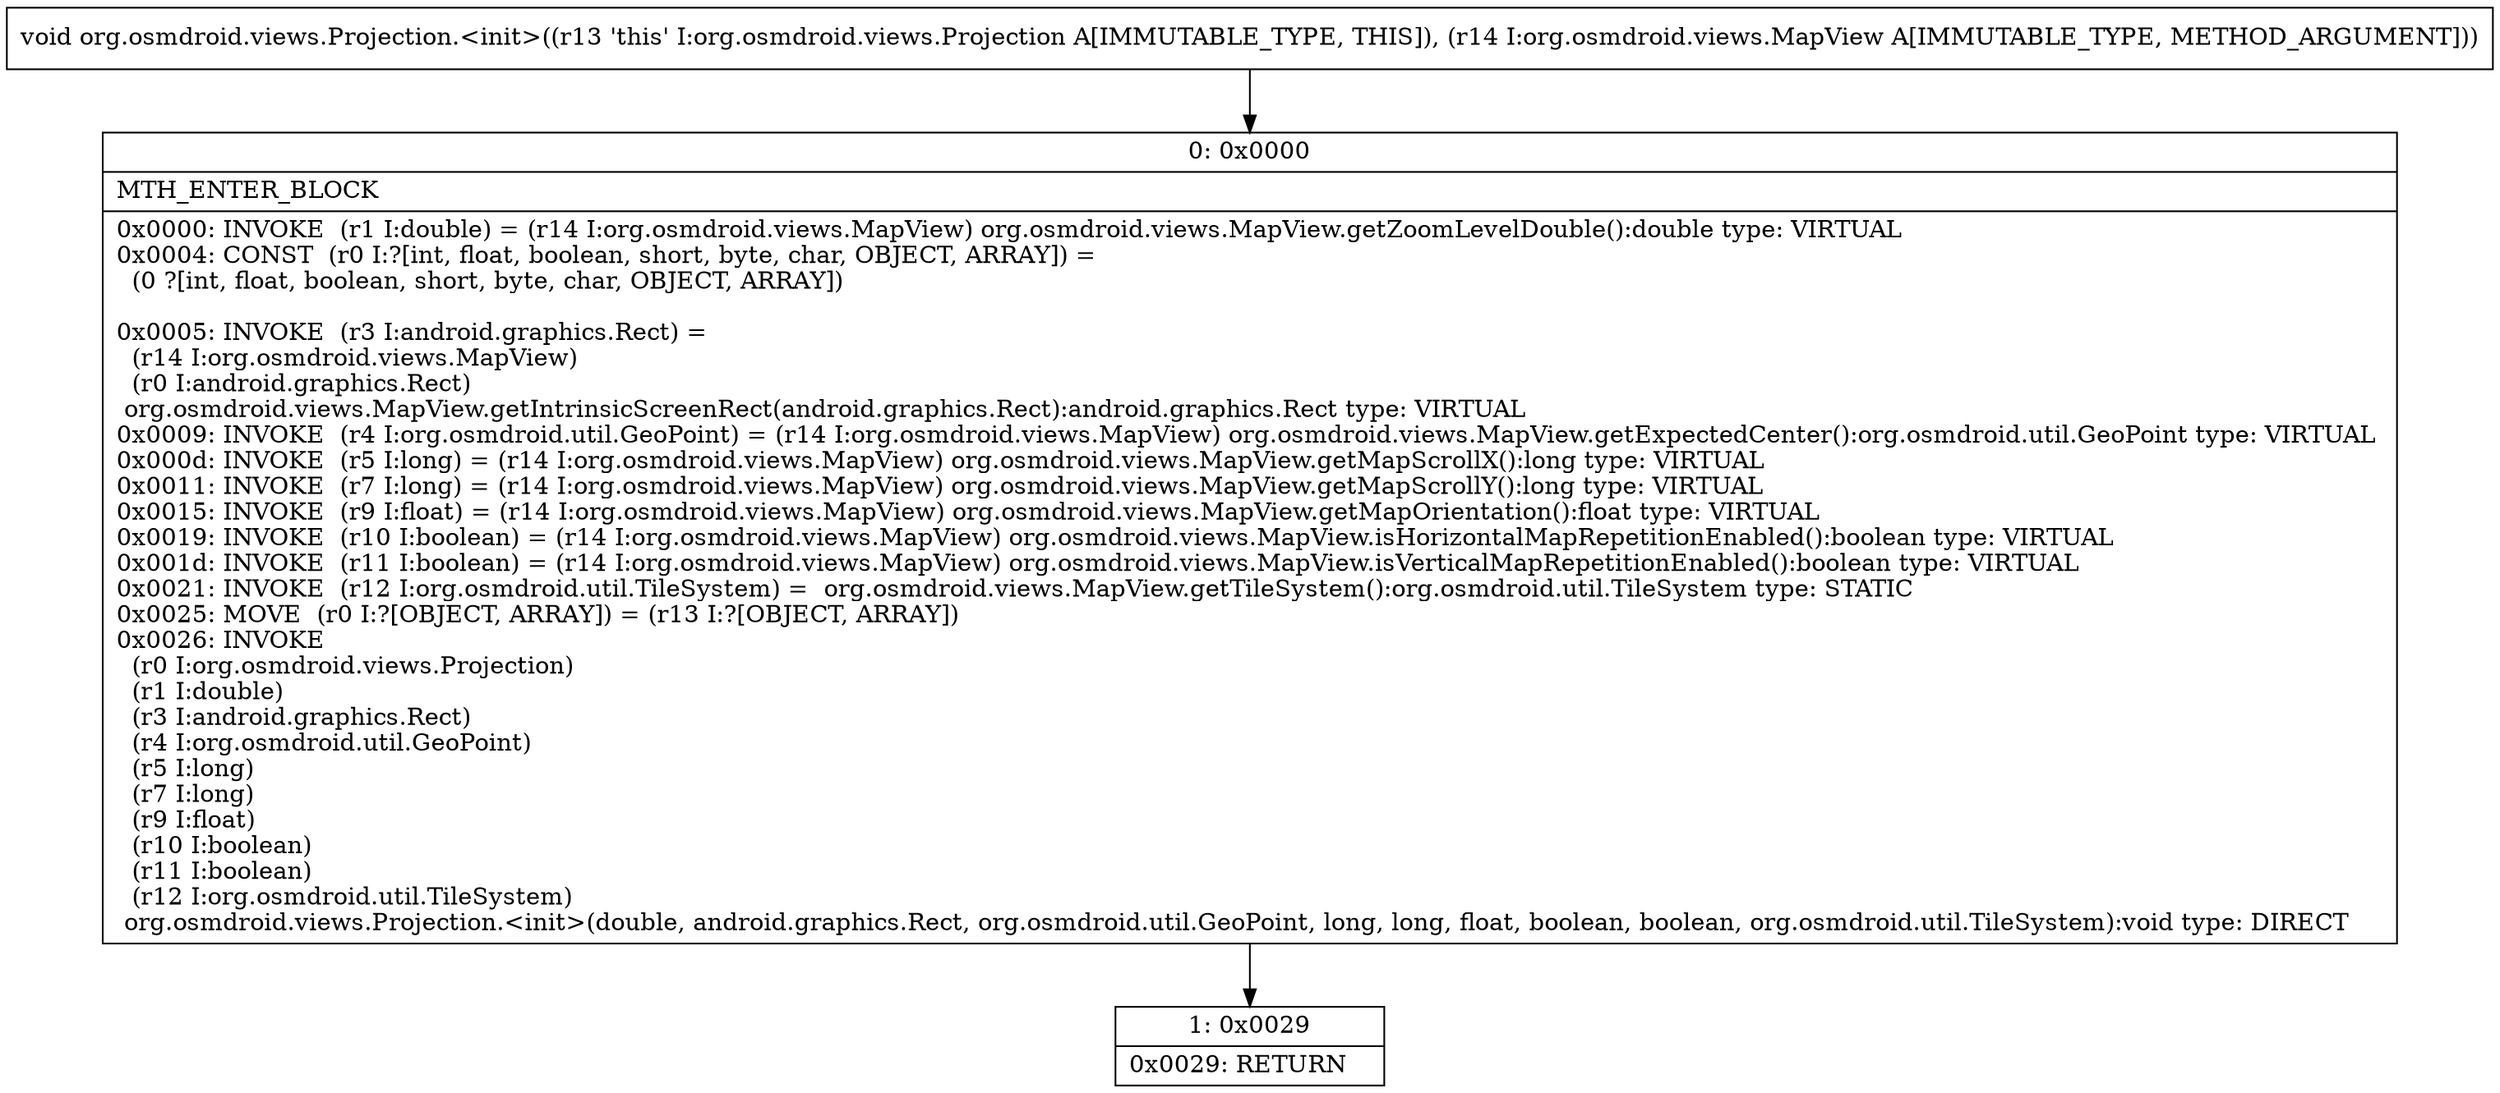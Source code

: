digraph "CFG fororg.osmdroid.views.Projection.\<init\>(Lorg\/osmdroid\/views\/MapView;)V" {
Node_0 [shape=record,label="{0\:\ 0x0000|MTH_ENTER_BLOCK\l|0x0000: INVOKE  (r1 I:double) = (r14 I:org.osmdroid.views.MapView) org.osmdroid.views.MapView.getZoomLevelDouble():double type: VIRTUAL \l0x0004: CONST  (r0 I:?[int, float, boolean, short, byte, char, OBJECT, ARRAY]) = \l  (0 ?[int, float, boolean, short, byte, char, OBJECT, ARRAY])\l \l0x0005: INVOKE  (r3 I:android.graphics.Rect) = \l  (r14 I:org.osmdroid.views.MapView)\l  (r0 I:android.graphics.Rect)\l org.osmdroid.views.MapView.getIntrinsicScreenRect(android.graphics.Rect):android.graphics.Rect type: VIRTUAL \l0x0009: INVOKE  (r4 I:org.osmdroid.util.GeoPoint) = (r14 I:org.osmdroid.views.MapView) org.osmdroid.views.MapView.getExpectedCenter():org.osmdroid.util.GeoPoint type: VIRTUAL \l0x000d: INVOKE  (r5 I:long) = (r14 I:org.osmdroid.views.MapView) org.osmdroid.views.MapView.getMapScrollX():long type: VIRTUAL \l0x0011: INVOKE  (r7 I:long) = (r14 I:org.osmdroid.views.MapView) org.osmdroid.views.MapView.getMapScrollY():long type: VIRTUAL \l0x0015: INVOKE  (r9 I:float) = (r14 I:org.osmdroid.views.MapView) org.osmdroid.views.MapView.getMapOrientation():float type: VIRTUAL \l0x0019: INVOKE  (r10 I:boolean) = (r14 I:org.osmdroid.views.MapView) org.osmdroid.views.MapView.isHorizontalMapRepetitionEnabled():boolean type: VIRTUAL \l0x001d: INVOKE  (r11 I:boolean) = (r14 I:org.osmdroid.views.MapView) org.osmdroid.views.MapView.isVerticalMapRepetitionEnabled():boolean type: VIRTUAL \l0x0021: INVOKE  (r12 I:org.osmdroid.util.TileSystem) =  org.osmdroid.views.MapView.getTileSystem():org.osmdroid.util.TileSystem type: STATIC \l0x0025: MOVE  (r0 I:?[OBJECT, ARRAY]) = (r13 I:?[OBJECT, ARRAY]) \l0x0026: INVOKE  \l  (r0 I:org.osmdroid.views.Projection)\l  (r1 I:double)\l  (r3 I:android.graphics.Rect)\l  (r4 I:org.osmdroid.util.GeoPoint)\l  (r5 I:long)\l  (r7 I:long)\l  (r9 I:float)\l  (r10 I:boolean)\l  (r11 I:boolean)\l  (r12 I:org.osmdroid.util.TileSystem)\l org.osmdroid.views.Projection.\<init\>(double, android.graphics.Rect, org.osmdroid.util.GeoPoint, long, long, float, boolean, boolean, org.osmdroid.util.TileSystem):void type: DIRECT \l}"];
Node_1 [shape=record,label="{1\:\ 0x0029|0x0029: RETURN   \l}"];
MethodNode[shape=record,label="{void org.osmdroid.views.Projection.\<init\>((r13 'this' I:org.osmdroid.views.Projection A[IMMUTABLE_TYPE, THIS]), (r14 I:org.osmdroid.views.MapView A[IMMUTABLE_TYPE, METHOD_ARGUMENT])) }"];
MethodNode -> Node_0;
Node_0 -> Node_1;
}

